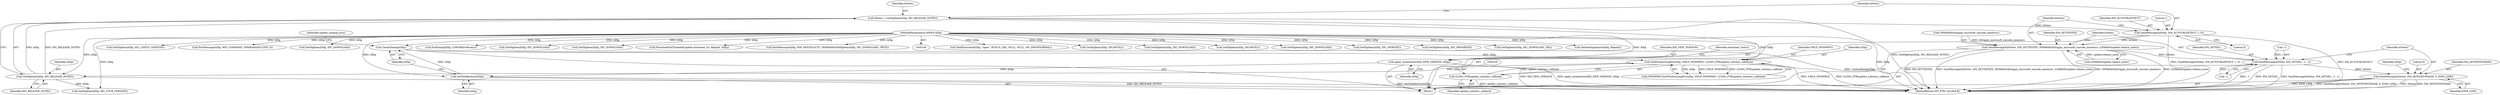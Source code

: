digraph "0_rufus_c3c39f7f8a11f612c4ebf7affce25ec6928eb1cb_1@API" {
"1000166" [label="(Call,SendMessage(hNotes, EM_AUTOURLDETECT, 1, 0))"];
"1000161" [label="(Call,hNotes = GetDlgItem(hDlg, IDC_RELEASE_NOTES))"];
"1000163" [label="(Call,GetDlgItem(hDlg, IDC_RELEASE_NOTES))"];
"1000155" [label="(Call,SetWindowLongPtr(hDlg, GWLP_WNDPROC, (LONG_PTR)update_subclass_callback))"];
"1000149" [label="(Call,CenterDialog(hDlg))"];
"1000147" [label="(Call,SetTitleBarIcon(hDlg))"];
"1000141" [label="(Call,apply_localization(IDD_NEW_VERSION, hDlg))"];
"1000107" [label="(MethodParameterIn,HWND hDlg)"];
"1000158" [label="(Call,(LONG_PTR)update_subclass_callback)"];
"1000171" [label="(Call,SendMessageA(hNotes, EM_SETTEXTEX, (WPARAM)&friggin_microsoft_unicode_amateurs, (LPARAM)update.release_notes))"];
"1000183" [label="(Call,SendMessage(hNotes, EM_SETSEL, -1, -1))"];
"1000190" [label="(Call,SendMessage(hNotes, EM_SETEVENTMASK, 0, ENM_LINK))"];
"1000327" [label="(Call,ShellExecuteA(hDlg, \"open\", RUFUS_URL, NULL, NULL, SW_SHOWNORMAL))"];
"1000157" [label="(Identifier,GWLP_WNDPROC)"];
"1000526" [label="(Call,GetDlgItem(hDlg, IDCANCEL))"];
"1000141" [label="(Call,apply_localization(IDD_NEW_VERSION, hDlg))"];
"1000162" [label="(Identifier,hNotes)"];
"1000534" [label="(Call,GetDlgItem(hDlg, IDC_DOWNLOAD))"];
"1000142" [label="(Identifier,IDD_NEW_VERSION)"];
"1000183" [label="(Call,SendMessage(hNotes, EM_SETSEL, -1, -1))"];
"1000153" [label="(Call,(WNDPROC)SetWindowLongPtr(hDlg, GWLP_WNDPROC, (LONG_PTR)update_subclass_callback))"];
"1000168" [label="(Identifier,EM_AUTOURLDETECT)"];
"1000156" [label="(Identifier,hDlg)"];
"1000504" [label="(Call,GetDlgItem(hDlg, IDCANCEL))"];
"1000545" [label="(Call,GetDlgItem(hDlg, IDC_DOWNLOAD))"];
"1000163" [label="(Call,GetDlgItem(hDlg, IDC_RELEASE_NOTES))"];
"1000155" [label="(Call,SetWindowLongPtr(hDlg, GWLP_WNDPROC, (LONG_PTR)update_subclass_callback))"];
"1000173" [label="(Identifier,EM_SETTEXTEX)"];
"1000186" [label="(Call,-1)"];
"1000170" [label="(Literal,0)"];
"1000161" [label="(Call,hNotes = GetDlgItem(hDlg, IDC_RELEASE_NOTES))"];
"1000267" [label="(Call,GetDlgItem(hDlg, IDC_WEBSITE))"];
"1000150" [label="(Identifier,hDlg)"];
"1000192" [label="(Identifier,EM_SETEVENTMASK)"];
"1000164" [label="(Identifier,hDlg)"];
"1000239" [label="(Call,GetDlgItem(hDlg, IDC_PROGRESS))"];
"1000147" [label="(Call,SetTitleBarIcon(hDlg))"];
"1000232" [label="(Call,GetDlgItem(hDlg, IDC_DOWNLOAD_URL))"];
"1000169" [label="(Literal,1)"];
"1000160" [label="(Identifier,update_subclass_callback)"];
"1000357" [label="(Call,ValidateSignature(hDlg, filepath))"];
"1000174" [label="(Call,(WPARAM)&friggin_microsoft_unicode_amateurs)"];
"1000190" [label="(Call,SendMessage(hNotes, EM_SETEVENTMASK, 0, ENM_LINK))"];
"1000165" [label="(Identifier,IDC_RELEASE_NOTES)"];
"1000185" [label="(Identifier,EM_SETSEL)"];
"1000107" [label="(MethodParameterIn,HWND hDlg)"];
"1000211" [label="(Call,GetDlgItem(hDlg, IDC_LATEST_VERSION))"];
"1000197" [label="(Identifier,hDlg)"];
"1000149" [label="(Call,CenterDialog(hDlg))"];
"1000145" [label="(Identifier,download_status)"];
"1000407" [label="(Call,PostMessage(hDlg, WM_COMMAND, (WPARAM)IDCLOSE, 0))"];
"1000486" [label="(Call,GetDlgItem(hDlg, IDC_DOWNLOAD))"];
"1000184" [label="(Identifier,hNotes)"];
"1000193" [label="(Literal,0)"];
"1000152" [label="(Identifier,update_original_proc)"];
"1000196" [label="(Call,GetDlgItem(hDlg, IDC_YOUR_VERSION))"];
"1000178" [label="(Call,(LPARAM)update.release_notes)"];
"1000158" [label="(Call,(LONG_PTR)update_subclass_callback)"];
"1000561" [label="(MethodReturn,INT_PTR CALLBACK)"];
"1000139" [label="(Block,)"];
"1000318" [label="(Call,EndDialog(hDlg, LOWORD(wParam)))"];
"1000167" [label="(Identifier,hNotes)"];
"1000509" [label="(Call,GetDlgItem(hDlg, IDC_DOWNLOAD))"];
"1000148" [label="(Identifier,hDlg)"];
"1000191" [label="(Identifier,hNotes)"];
"1000171" [label="(Call,SendMessageA(hNotes, EM_SETTEXTEX, (WPARAM)&friggin_microsoft_unicode_amateurs, (LPARAM)update.release_notes))"];
"1000256" [label="(Call,GetDlgItem(hDlg, IDC_DOWNLOAD))"];
"1000188" [label="(Call,-1)"];
"1000166" [label="(Call,SendMessage(hNotes, EM_AUTOURLDETECT, 1, 0))"];
"1000143" [label="(Identifier,hDlg)"];
"1000490" [label="(Call,DownloadFileThreaded(update.download_url, filepath, hDlg))"];
"1000194" [label="(Identifier,ENM_LINK)"];
"1000481" [label="(Call,SendMessage(hDlg, WM_NEXTDLGCTL, (WPARAM)GetDlgItem(hDlg, IDC_DOWNLOAD), TRUE))"];
"1000172" [label="(Identifier,hNotes)"];
"1000166" -> "1000139"  [label="AST: "];
"1000166" -> "1000170"  [label="CFG: "];
"1000167" -> "1000166"  [label="AST: "];
"1000168" -> "1000166"  [label="AST: "];
"1000169" -> "1000166"  [label="AST: "];
"1000170" -> "1000166"  [label="AST: "];
"1000172" -> "1000166"  [label="CFG: "];
"1000166" -> "1000561"  [label="DDG: EM_AUTOURLDETECT"];
"1000166" -> "1000561"  [label="DDG: SendMessage(hNotes, EM_AUTOURLDETECT, 1, 0)"];
"1000161" -> "1000166"  [label="DDG: hNotes"];
"1000166" -> "1000171"  [label="DDG: hNotes"];
"1000161" -> "1000139"  [label="AST: "];
"1000161" -> "1000163"  [label="CFG: "];
"1000162" -> "1000161"  [label="AST: "];
"1000163" -> "1000161"  [label="AST: "];
"1000167" -> "1000161"  [label="CFG: "];
"1000161" -> "1000561"  [label="DDG: GetDlgItem(hDlg, IDC_RELEASE_NOTES)"];
"1000163" -> "1000161"  [label="DDG: hDlg"];
"1000163" -> "1000161"  [label="DDG: IDC_RELEASE_NOTES"];
"1000163" -> "1000165"  [label="CFG: "];
"1000164" -> "1000163"  [label="AST: "];
"1000165" -> "1000163"  [label="AST: "];
"1000163" -> "1000561"  [label="DDG: IDC_RELEASE_NOTES"];
"1000155" -> "1000163"  [label="DDG: hDlg"];
"1000107" -> "1000163"  [label="DDG: hDlg"];
"1000163" -> "1000196"  [label="DDG: hDlg"];
"1000155" -> "1000153"  [label="AST: "];
"1000155" -> "1000158"  [label="CFG: "];
"1000156" -> "1000155"  [label="AST: "];
"1000157" -> "1000155"  [label="AST: "];
"1000158" -> "1000155"  [label="AST: "];
"1000153" -> "1000155"  [label="CFG: "];
"1000155" -> "1000561"  [label="DDG: GWLP_WNDPROC"];
"1000155" -> "1000561"  [label="DDG: (LONG_PTR)update_subclass_callback"];
"1000155" -> "1000153"  [label="DDG: hDlg"];
"1000155" -> "1000153"  [label="DDG: GWLP_WNDPROC"];
"1000155" -> "1000153"  [label="DDG: (LONG_PTR)update_subclass_callback"];
"1000149" -> "1000155"  [label="DDG: hDlg"];
"1000107" -> "1000155"  [label="DDG: hDlg"];
"1000158" -> "1000155"  [label="DDG: update_subclass_callback"];
"1000149" -> "1000139"  [label="AST: "];
"1000149" -> "1000150"  [label="CFG: "];
"1000150" -> "1000149"  [label="AST: "];
"1000152" -> "1000149"  [label="CFG: "];
"1000149" -> "1000561"  [label="DDG: CenterDialog(hDlg)"];
"1000147" -> "1000149"  [label="DDG: hDlg"];
"1000107" -> "1000149"  [label="DDG: hDlg"];
"1000147" -> "1000139"  [label="AST: "];
"1000147" -> "1000148"  [label="CFG: "];
"1000148" -> "1000147"  [label="AST: "];
"1000150" -> "1000147"  [label="CFG: "];
"1000147" -> "1000561"  [label="DDG: SetTitleBarIcon(hDlg)"];
"1000141" -> "1000147"  [label="DDG: hDlg"];
"1000107" -> "1000147"  [label="DDG: hDlg"];
"1000141" -> "1000139"  [label="AST: "];
"1000141" -> "1000143"  [label="CFG: "];
"1000142" -> "1000141"  [label="AST: "];
"1000143" -> "1000141"  [label="AST: "];
"1000145" -> "1000141"  [label="CFG: "];
"1000141" -> "1000561"  [label="DDG: IDD_NEW_VERSION"];
"1000141" -> "1000561"  [label="DDG: apply_localization(IDD_NEW_VERSION, hDlg)"];
"1000107" -> "1000141"  [label="DDG: hDlg"];
"1000107" -> "1000106"  [label="AST: "];
"1000107" -> "1000561"  [label="DDG: hDlg"];
"1000107" -> "1000196"  [label="DDG: hDlg"];
"1000107" -> "1000211"  [label="DDG: hDlg"];
"1000107" -> "1000232"  [label="DDG: hDlg"];
"1000107" -> "1000239"  [label="DDG: hDlg"];
"1000107" -> "1000256"  [label="DDG: hDlg"];
"1000107" -> "1000267"  [label="DDG: hDlg"];
"1000107" -> "1000318"  [label="DDG: hDlg"];
"1000107" -> "1000327"  [label="DDG: hDlg"];
"1000107" -> "1000357"  [label="DDG: hDlg"];
"1000107" -> "1000407"  [label="DDG: hDlg"];
"1000107" -> "1000481"  [label="DDG: hDlg"];
"1000107" -> "1000486"  [label="DDG: hDlg"];
"1000107" -> "1000490"  [label="DDG: hDlg"];
"1000107" -> "1000504"  [label="DDG: hDlg"];
"1000107" -> "1000509"  [label="DDG: hDlg"];
"1000107" -> "1000526"  [label="DDG: hDlg"];
"1000107" -> "1000534"  [label="DDG: hDlg"];
"1000107" -> "1000545"  [label="DDG: hDlg"];
"1000158" -> "1000160"  [label="CFG: "];
"1000159" -> "1000158"  [label="AST: "];
"1000160" -> "1000158"  [label="AST: "];
"1000158" -> "1000561"  [label="DDG: update_subclass_callback"];
"1000171" -> "1000139"  [label="AST: "];
"1000171" -> "1000178"  [label="CFG: "];
"1000172" -> "1000171"  [label="AST: "];
"1000173" -> "1000171"  [label="AST: "];
"1000174" -> "1000171"  [label="AST: "];
"1000178" -> "1000171"  [label="AST: "];
"1000184" -> "1000171"  [label="CFG: "];
"1000171" -> "1000561"  [label="DDG: (LPARAM)update.release_notes"];
"1000171" -> "1000561"  [label="DDG: EM_SETTEXTEX"];
"1000171" -> "1000561"  [label="DDG: SendMessageA(hNotes, EM_SETTEXTEX, (WPARAM)&friggin_microsoft_unicode_amateurs, (LPARAM)update.release_notes)"];
"1000171" -> "1000561"  [label="DDG: (WPARAM)&friggin_microsoft_unicode_amateurs"];
"1000174" -> "1000171"  [label="DDG: &friggin_microsoft_unicode_amateurs"];
"1000178" -> "1000171"  [label="DDG: update.release_notes"];
"1000171" -> "1000183"  [label="DDG: hNotes"];
"1000183" -> "1000139"  [label="AST: "];
"1000183" -> "1000188"  [label="CFG: "];
"1000184" -> "1000183"  [label="AST: "];
"1000185" -> "1000183"  [label="AST: "];
"1000186" -> "1000183"  [label="AST: "];
"1000188" -> "1000183"  [label="AST: "];
"1000191" -> "1000183"  [label="CFG: "];
"1000183" -> "1000561"  [label="DDG: -1"];
"1000183" -> "1000561"  [label="DDG: EM_SETSEL"];
"1000183" -> "1000561"  [label="DDG: SendMessage(hNotes, EM_SETSEL, -1, -1)"];
"1000186" -> "1000183"  [label="DDG: 1"];
"1000188" -> "1000183"  [label="DDG: 1"];
"1000183" -> "1000190"  [label="DDG: hNotes"];
"1000190" -> "1000139"  [label="AST: "];
"1000190" -> "1000194"  [label="CFG: "];
"1000191" -> "1000190"  [label="AST: "];
"1000192" -> "1000190"  [label="AST: "];
"1000193" -> "1000190"  [label="AST: "];
"1000194" -> "1000190"  [label="AST: "];
"1000197" -> "1000190"  [label="CFG: "];
"1000190" -> "1000561"  [label="DDG: ENM_LINK"];
"1000190" -> "1000561"  [label="DDG: SendMessage(hNotes, EM_SETEVENTMASK, 0, ENM_LINK)"];
"1000190" -> "1000561"  [label="DDG: hNotes"];
"1000190" -> "1000561"  [label="DDG: EM_SETEVENTMASK"];
}
